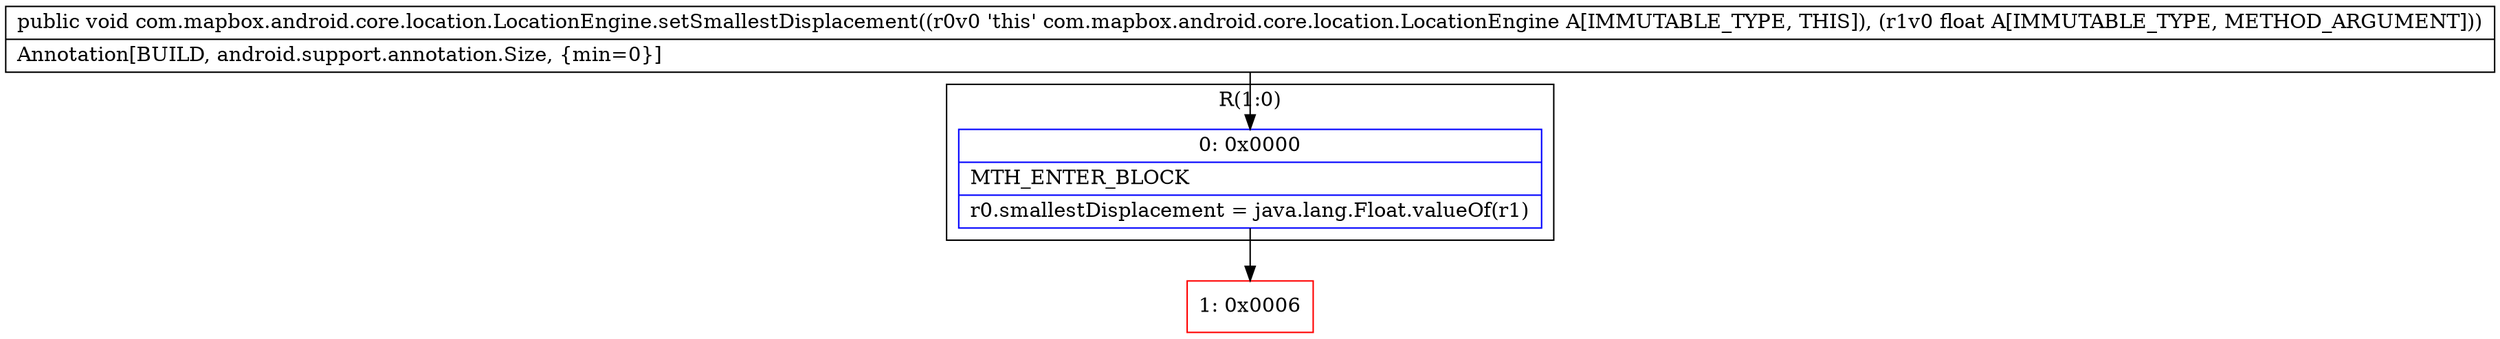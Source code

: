 digraph "CFG forcom.mapbox.android.core.location.LocationEngine.setSmallestDisplacement(F)V" {
subgraph cluster_Region_284713345 {
label = "R(1:0)";
node [shape=record,color=blue];
Node_0 [shape=record,label="{0\:\ 0x0000|MTH_ENTER_BLOCK\l|r0.smallestDisplacement = java.lang.Float.valueOf(r1)\l}"];
}
Node_1 [shape=record,color=red,label="{1\:\ 0x0006}"];
MethodNode[shape=record,label="{public void com.mapbox.android.core.location.LocationEngine.setSmallestDisplacement((r0v0 'this' com.mapbox.android.core.location.LocationEngine A[IMMUTABLE_TYPE, THIS]), (r1v0 float A[IMMUTABLE_TYPE, METHOD_ARGUMENT]))  | Annotation[BUILD, android.support.annotation.Size, \{min=0\}]\l}"];
MethodNode -> Node_0;
Node_0 -> Node_1;
}

